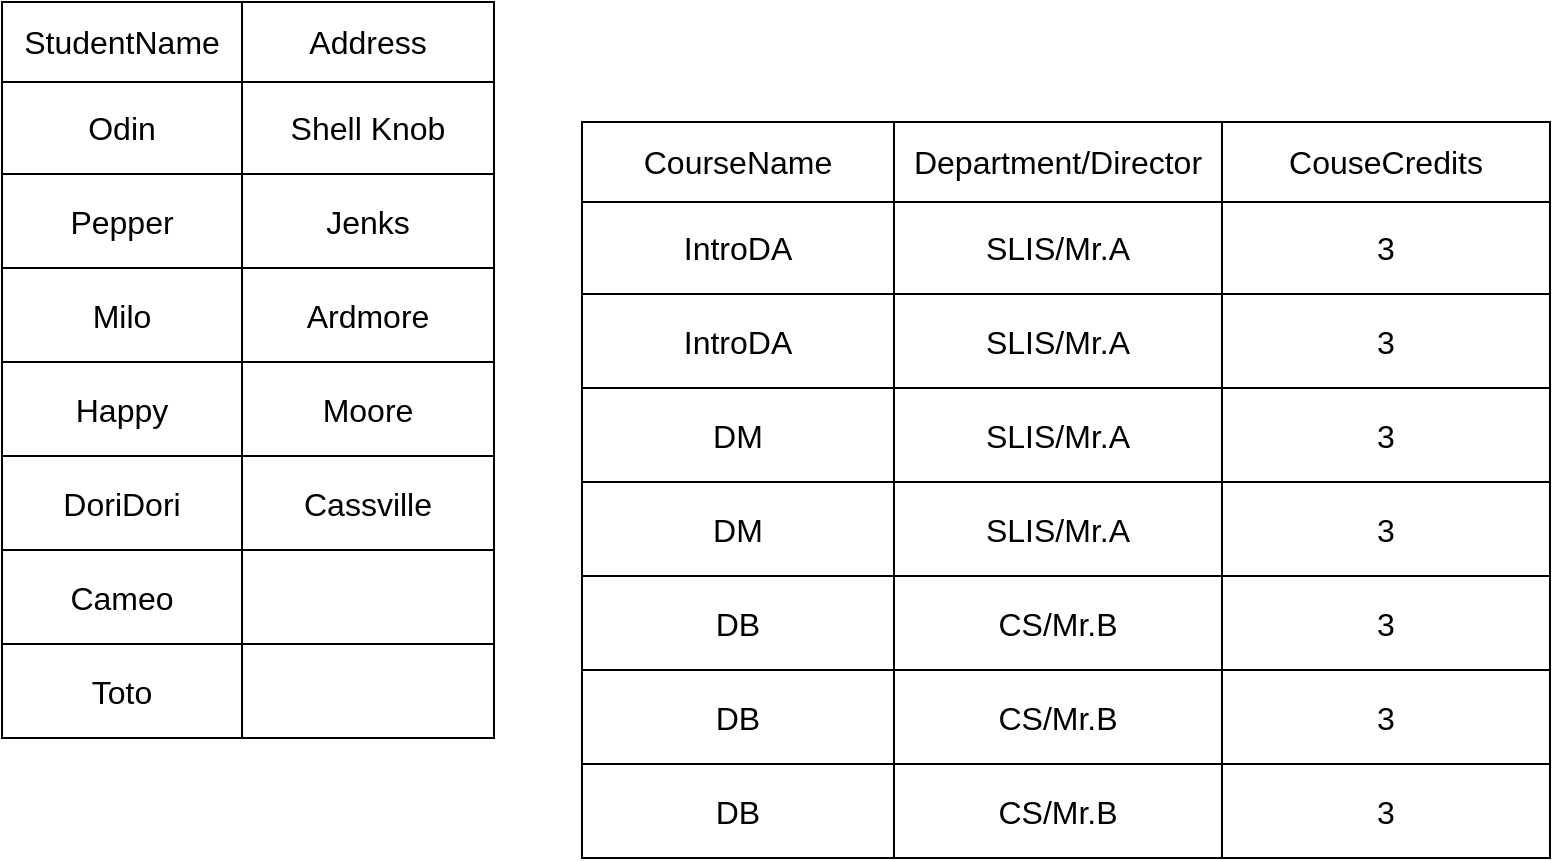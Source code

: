 <mxfile version="24.4.6" type="github">
  <diagram name="Page-1" id="a8SS4gL5IvldsTGaEslM">
    <mxGraphModel dx="2080" dy="790" grid="1" gridSize="10" guides="1" tooltips="1" connect="1" arrows="1" fold="1" page="1" pageScale="1" pageWidth="850" pageHeight="1100" math="0" shadow="0">
      <root>
        <mxCell id="0" />
        <mxCell id="1" parent="0" />
        <mxCell id="oLIfNnZXEmRKZviw7tP8-33" value="" style="childLayout=tableLayout;recursiveResize=0;shadow=0;fillColor=none;pointerEvents=1;strokeColor=inherit;align=center;verticalAlign=middle;fontFamily=Helvetica;fontSize=16;fontColor=default;" vertex="1" parent="1">
          <mxGeometry x="-240" y="40" width="246" height="368" as="geometry" />
        </mxCell>
        <mxCell id="oLIfNnZXEmRKZviw7tP8-34" value="" style="shape=tableRow;horizontal=0;startSize=0;swimlaneHead=0;swimlaneBody=0;top=0;left=0;bottom=0;right=0;dropTarget=0;collapsible=0;recursiveResize=0;expand=0;fontStyle=0;fillColor=none;strokeColor=inherit;pointerEvents=1;align=center;verticalAlign=middle;fontFamily=Helvetica;fontSize=16;fontColor=default;" vertex="1" parent="oLIfNnZXEmRKZviw7tP8-33">
          <mxGeometry width="246" height="40" as="geometry" />
        </mxCell>
        <mxCell id="oLIfNnZXEmRKZviw7tP8-35" value="&lt;font style=&quot;font-size: 16px;&quot;&gt;StudentName&lt;/font&gt;" style="connectable=0;recursiveResize=0;strokeColor=inherit;fillColor=none;align=center;whiteSpace=wrap;html=1;pointerEvents=1;verticalAlign=middle;fontFamily=Helvetica;fontSize=16;fontColor=default;" vertex="1" parent="oLIfNnZXEmRKZviw7tP8-34">
          <mxGeometry width="120" height="40" as="geometry">
            <mxRectangle width="120" height="40" as="alternateBounds" />
          </mxGeometry>
        </mxCell>
        <mxCell id="oLIfNnZXEmRKZviw7tP8-36" value="Address" style="connectable=0;recursiveResize=0;strokeColor=inherit;fillColor=none;align=center;whiteSpace=wrap;html=1;pointerEvents=1;verticalAlign=middle;fontFamily=Helvetica;fontSize=16;fontColor=default;" vertex="1" parent="oLIfNnZXEmRKZviw7tP8-34">
          <mxGeometry x="120" width="126" height="40" as="geometry">
            <mxRectangle width="126" height="40" as="alternateBounds" />
          </mxGeometry>
        </mxCell>
        <mxCell id="oLIfNnZXEmRKZviw7tP8-38" style="shape=tableRow;horizontal=0;startSize=0;swimlaneHead=0;swimlaneBody=0;top=0;left=0;bottom=0;right=0;dropTarget=0;collapsible=0;recursiveResize=0;expand=0;fontStyle=0;fillColor=none;strokeColor=inherit;pointerEvents=1;align=center;verticalAlign=middle;fontFamily=Helvetica;fontSize=16;fontColor=default;" vertex="1" parent="oLIfNnZXEmRKZviw7tP8-33">
          <mxGeometry y="40" width="246" height="46" as="geometry" />
        </mxCell>
        <mxCell id="oLIfNnZXEmRKZviw7tP8-39" value="Odin" style="connectable=0;recursiveResize=0;strokeColor=inherit;fillColor=none;align=center;whiteSpace=wrap;html=1;pointerEvents=1;verticalAlign=middle;fontFamily=Helvetica;fontSize=16;fontColor=default;" vertex="1" parent="oLIfNnZXEmRKZviw7tP8-38">
          <mxGeometry width="120" height="46" as="geometry">
            <mxRectangle width="120" height="46" as="alternateBounds" />
          </mxGeometry>
        </mxCell>
        <mxCell id="oLIfNnZXEmRKZviw7tP8-40" value="Shell Knob" style="connectable=0;recursiveResize=0;strokeColor=inherit;fillColor=none;align=center;whiteSpace=wrap;html=1;pointerEvents=1;verticalAlign=middle;fontFamily=Helvetica;fontSize=16;fontColor=default;" vertex="1" parent="oLIfNnZXEmRKZviw7tP8-38">
          <mxGeometry x="120" width="126" height="46" as="geometry">
            <mxRectangle width="126" height="46" as="alternateBounds" />
          </mxGeometry>
        </mxCell>
        <mxCell id="oLIfNnZXEmRKZviw7tP8-60" style="shape=tableRow;horizontal=0;startSize=0;swimlaneHead=0;swimlaneBody=0;top=0;left=0;bottom=0;right=0;dropTarget=0;collapsible=0;recursiveResize=0;expand=0;fontStyle=0;fillColor=none;strokeColor=inherit;pointerEvents=1;align=center;verticalAlign=middle;fontFamily=Helvetica;fontSize=16;fontColor=default;" vertex="1" parent="oLIfNnZXEmRKZviw7tP8-33">
          <mxGeometry y="86" width="246" height="47" as="geometry" />
        </mxCell>
        <mxCell id="oLIfNnZXEmRKZviw7tP8-61" value="Pepper" style="connectable=0;recursiveResize=0;strokeColor=inherit;fillColor=none;align=center;whiteSpace=wrap;html=1;pointerEvents=1;verticalAlign=middle;fontFamily=Helvetica;fontSize=16;fontColor=default;" vertex="1" parent="oLIfNnZXEmRKZviw7tP8-60">
          <mxGeometry width="120" height="47" as="geometry">
            <mxRectangle width="120" height="47" as="alternateBounds" />
          </mxGeometry>
        </mxCell>
        <mxCell id="oLIfNnZXEmRKZviw7tP8-62" value="Jenks" style="connectable=0;recursiveResize=0;strokeColor=inherit;fillColor=none;align=center;whiteSpace=wrap;html=1;pointerEvents=1;verticalAlign=middle;fontFamily=Helvetica;fontSize=16;fontColor=default;" vertex="1" parent="oLIfNnZXEmRKZviw7tP8-60">
          <mxGeometry x="120" width="126" height="47" as="geometry">
            <mxRectangle width="126" height="47" as="alternateBounds" />
          </mxGeometry>
        </mxCell>
        <mxCell id="oLIfNnZXEmRKZviw7tP8-63" style="shape=tableRow;horizontal=0;startSize=0;swimlaneHead=0;swimlaneBody=0;top=0;left=0;bottom=0;right=0;dropTarget=0;collapsible=0;recursiveResize=0;expand=0;fontStyle=0;fillColor=none;strokeColor=inherit;pointerEvents=1;align=center;verticalAlign=middle;fontFamily=Helvetica;fontSize=16;fontColor=default;" vertex="1" parent="oLIfNnZXEmRKZviw7tP8-33">
          <mxGeometry y="133" width="246" height="47" as="geometry" />
        </mxCell>
        <mxCell id="oLIfNnZXEmRKZviw7tP8-64" value="Milo" style="connectable=0;recursiveResize=0;strokeColor=inherit;fillColor=none;align=center;whiteSpace=wrap;html=1;pointerEvents=1;verticalAlign=middle;fontFamily=Helvetica;fontSize=16;fontColor=default;" vertex="1" parent="oLIfNnZXEmRKZviw7tP8-63">
          <mxGeometry width="120" height="47" as="geometry">
            <mxRectangle width="120" height="47" as="alternateBounds" />
          </mxGeometry>
        </mxCell>
        <mxCell id="oLIfNnZXEmRKZviw7tP8-65" value="Ardmore" style="connectable=0;recursiveResize=0;strokeColor=inherit;fillColor=none;align=center;whiteSpace=wrap;html=1;pointerEvents=1;verticalAlign=middle;fontFamily=Helvetica;fontSize=16;fontColor=default;" vertex="1" parent="oLIfNnZXEmRKZviw7tP8-63">
          <mxGeometry x="120" width="126" height="47" as="geometry">
            <mxRectangle width="126" height="47" as="alternateBounds" />
          </mxGeometry>
        </mxCell>
        <mxCell id="oLIfNnZXEmRKZviw7tP8-42" style="shape=tableRow;horizontal=0;startSize=0;swimlaneHead=0;swimlaneBody=0;top=0;left=0;bottom=0;right=0;dropTarget=0;collapsible=0;recursiveResize=0;expand=0;fontStyle=0;fillColor=none;strokeColor=inherit;pointerEvents=1;align=center;verticalAlign=middle;fontFamily=Helvetica;fontSize=16;fontColor=default;" vertex="1" parent="oLIfNnZXEmRKZviw7tP8-33">
          <mxGeometry y="180" width="246" height="47" as="geometry" />
        </mxCell>
        <mxCell id="oLIfNnZXEmRKZviw7tP8-43" value="Happy" style="connectable=0;recursiveResize=0;strokeColor=inherit;fillColor=none;align=center;whiteSpace=wrap;html=1;pointerEvents=1;verticalAlign=middle;fontFamily=Helvetica;fontSize=16;fontColor=default;" vertex="1" parent="oLIfNnZXEmRKZviw7tP8-42">
          <mxGeometry width="120" height="47" as="geometry">
            <mxRectangle width="120" height="47" as="alternateBounds" />
          </mxGeometry>
        </mxCell>
        <mxCell id="oLIfNnZXEmRKZviw7tP8-44" value="Moore" style="connectable=0;recursiveResize=0;strokeColor=inherit;fillColor=none;align=center;whiteSpace=wrap;html=1;pointerEvents=1;verticalAlign=middle;fontFamily=Helvetica;fontSize=16;fontColor=default;" vertex="1" parent="oLIfNnZXEmRKZviw7tP8-42">
          <mxGeometry x="120" width="126" height="47" as="geometry">
            <mxRectangle width="126" height="47" as="alternateBounds" />
          </mxGeometry>
        </mxCell>
        <mxCell id="oLIfNnZXEmRKZviw7tP8-69" style="shape=tableRow;horizontal=0;startSize=0;swimlaneHead=0;swimlaneBody=0;top=0;left=0;bottom=0;right=0;dropTarget=0;collapsible=0;recursiveResize=0;expand=0;fontStyle=0;fillColor=none;strokeColor=inherit;pointerEvents=1;align=center;verticalAlign=middle;fontFamily=Helvetica;fontSize=16;fontColor=default;" vertex="1" parent="oLIfNnZXEmRKZviw7tP8-33">
          <mxGeometry y="227" width="246" height="47" as="geometry" />
        </mxCell>
        <mxCell id="oLIfNnZXEmRKZviw7tP8-70" value="DoriDori" style="connectable=0;recursiveResize=0;strokeColor=inherit;fillColor=none;align=center;whiteSpace=wrap;html=1;pointerEvents=1;verticalAlign=middle;fontFamily=Helvetica;fontSize=16;fontColor=default;" vertex="1" parent="oLIfNnZXEmRKZviw7tP8-69">
          <mxGeometry width="120" height="47" as="geometry">
            <mxRectangle width="120" height="47" as="alternateBounds" />
          </mxGeometry>
        </mxCell>
        <mxCell id="oLIfNnZXEmRKZviw7tP8-71" value="Cassville" style="connectable=0;recursiveResize=0;strokeColor=inherit;fillColor=none;align=center;whiteSpace=wrap;html=1;pointerEvents=1;verticalAlign=middle;fontFamily=Helvetica;fontSize=16;fontColor=default;" vertex="1" parent="oLIfNnZXEmRKZviw7tP8-69">
          <mxGeometry x="120" width="126" height="47" as="geometry">
            <mxRectangle width="126" height="47" as="alternateBounds" />
          </mxGeometry>
        </mxCell>
        <mxCell id="oLIfNnZXEmRKZviw7tP8-66" style="shape=tableRow;horizontal=0;startSize=0;swimlaneHead=0;swimlaneBody=0;top=0;left=0;bottom=0;right=0;dropTarget=0;collapsible=0;recursiveResize=0;expand=0;fontStyle=0;fillColor=none;strokeColor=inherit;pointerEvents=1;align=center;verticalAlign=middle;fontFamily=Helvetica;fontSize=16;fontColor=default;" vertex="1" parent="oLIfNnZXEmRKZviw7tP8-33">
          <mxGeometry y="274" width="246" height="47" as="geometry" />
        </mxCell>
        <mxCell id="oLIfNnZXEmRKZviw7tP8-67" value="Cameo" style="connectable=0;recursiveResize=0;strokeColor=inherit;fillColor=none;align=center;whiteSpace=wrap;html=1;pointerEvents=1;verticalAlign=middle;fontFamily=Helvetica;fontSize=16;fontColor=default;" vertex="1" parent="oLIfNnZXEmRKZviw7tP8-66">
          <mxGeometry width="120" height="47" as="geometry">
            <mxRectangle width="120" height="47" as="alternateBounds" />
          </mxGeometry>
        </mxCell>
        <mxCell id="oLIfNnZXEmRKZviw7tP8-68" style="connectable=0;recursiveResize=0;strokeColor=inherit;fillColor=none;align=center;whiteSpace=wrap;html=1;pointerEvents=1;verticalAlign=middle;fontFamily=Helvetica;fontSize=16;fontColor=default;" vertex="1" parent="oLIfNnZXEmRKZviw7tP8-66">
          <mxGeometry x="120" width="126" height="47" as="geometry">
            <mxRectangle width="126" height="47" as="alternateBounds" />
          </mxGeometry>
        </mxCell>
        <mxCell id="oLIfNnZXEmRKZviw7tP8-57" style="shape=tableRow;horizontal=0;startSize=0;swimlaneHead=0;swimlaneBody=0;top=0;left=0;bottom=0;right=0;dropTarget=0;collapsible=0;recursiveResize=0;expand=0;fontStyle=0;fillColor=none;strokeColor=inherit;pointerEvents=1;align=center;verticalAlign=middle;fontFamily=Helvetica;fontSize=16;fontColor=default;" vertex="1" parent="oLIfNnZXEmRKZviw7tP8-33">
          <mxGeometry y="321" width="246" height="47" as="geometry" />
        </mxCell>
        <mxCell id="oLIfNnZXEmRKZviw7tP8-58" value="Toto" style="connectable=0;recursiveResize=0;strokeColor=inherit;fillColor=none;align=center;whiteSpace=wrap;html=1;pointerEvents=1;verticalAlign=middle;fontFamily=Helvetica;fontSize=16;fontColor=default;" vertex="1" parent="oLIfNnZXEmRKZviw7tP8-57">
          <mxGeometry width="120" height="47" as="geometry">
            <mxRectangle width="120" height="47" as="alternateBounds" />
          </mxGeometry>
        </mxCell>
        <mxCell id="oLIfNnZXEmRKZviw7tP8-59" style="connectable=0;recursiveResize=0;strokeColor=inherit;fillColor=none;align=center;whiteSpace=wrap;html=1;pointerEvents=1;verticalAlign=middle;fontFamily=Helvetica;fontSize=16;fontColor=default;" vertex="1" parent="oLIfNnZXEmRKZviw7tP8-57">
          <mxGeometry x="120" width="126" height="47" as="geometry">
            <mxRectangle width="126" height="47" as="alternateBounds" />
          </mxGeometry>
        </mxCell>
        <mxCell id="oLIfNnZXEmRKZviw7tP8-72" value="" style="childLayout=tableLayout;recursiveResize=0;shadow=0;fillColor=none;pointerEvents=1;strokeColor=inherit;align=center;verticalAlign=middle;fontFamily=Helvetica;fontSize=16;fontColor=default;" vertex="1" parent="1">
          <mxGeometry x="50" y="100" width="484" height="368" as="geometry" />
        </mxCell>
        <mxCell id="oLIfNnZXEmRKZviw7tP8-73" value="" style="shape=tableRow;horizontal=0;startSize=0;swimlaneHead=0;swimlaneBody=0;top=0;left=0;bottom=0;right=0;dropTarget=0;collapsible=0;recursiveResize=0;expand=0;fontStyle=0;fillColor=none;strokeColor=inherit;pointerEvents=1;align=center;verticalAlign=middle;fontFamily=Helvetica;fontSize=16;fontColor=default;" vertex="1" parent="oLIfNnZXEmRKZviw7tP8-72">
          <mxGeometry width="484" height="40" as="geometry" />
        </mxCell>
        <mxCell id="oLIfNnZXEmRKZviw7tP8-74" value="&lt;font style=&quot;font-size: 16px;&quot;&gt;CourseName&lt;/font&gt;" style="connectable=0;recursiveResize=0;strokeColor=inherit;fillColor=none;align=center;whiteSpace=wrap;html=1;pointerEvents=1;verticalAlign=middle;fontFamily=Helvetica;fontSize=16;fontColor=default;" vertex="1" parent="oLIfNnZXEmRKZviw7tP8-73">
          <mxGeometry width="156" height="40" as="geometry">
            <mxRectangle width="156" height="40" as="alternateBounds" />
          </mxGeometry>
        </mxCell>
        <mxCell id="oLIfNnZXEmRKZviw7tP8-75" value="Department/Director" style="connectable=0;recursiveResize=0;strokeColor=inherit;fillColor=none;align=center;whiteSpace=wrap;html=1;pointerEvents=1;verticalAlign=middle;fontFamily=Helvetica;fontSize=16;fontColor=default;" vertex="1" parent="oLIfNnZXEmRKZviw7tP8-73">
          <mxGeometry x="156" width="164" height="40" as="geometry">
            <mxRectangle width="164" height="40" as="alternateBounds" />
          </mxGeometry>
        </mxCell>
        <mxCell id="oLIfNnZXEmRKZviw7tP8-97" value="CouseCredits" style="connectable=0;recursiveResize=0;strokeColor=inherit;fillColor=none;align=center;whiteSpace=wrap;html=1;pointerEvents=1;verticalAlign=middle;fontFamily=Helvetica;fontSize=16;fontColor=default;" vertex="1" parent="oLIfNnZXEmRKZviw7tP8-73">
          <mxGeometry x="320" width="164" height="40" as="geometry">
            <mxRectangle width="164" height="40" as="alternateBounds" />
          </mxGeometry>
        </mxCell>
        <mxCell id="oLIfNnZXEmRKZviw7tP8-76" style="shape=tableRow;horizontal=0;startSize=0;swimlaneHead=0;swimlaneBody=0;top=0;left=0;bottom=0;right=0;dropTarget=0;collapsible=0;recursiveResize=0;expand=0;fontStyle=0;fillColor=none;strokeColor=inherit;pointerEvents=1;align=center;verticalAlign=middle;fontFamily=Helvetica;fontSize=16;fontColor=default;" vertex="1" parent="oLIfNnZXEmRKZviw7tP8-72">
          <mxGeometry y="40" width="484" height="46" as="geometry" />
        </mxCell>
        <mxCell id="oLIfNnZXEmRKZviw7tP8-77" value="IntroDA" style="connectable=0;recursiveResize=0;strokeColor=inherit;fillColor=none;align=center;whiteSpace=wrap;html=1;pointerEvents=1;verticalAlign=middle;fontFamily=Helvetica;fontSize=16;fontColor=default;" vertex="1" parent="oLIfNnZXEmRKZviw7tP8-76">
          <mxGeometry width="156" height="46" as="geometry">
            <mxRectangle width="156" height="46" as="alternateBounds" />
          </mxGeometry>
        </mxCell>
        <mxCell id="oLIfNnZXEmRKZviw7tP8-78" value="SLIS/Mr.A" style="connectable=0;recursiveResize=0;strokeColor=inherit;fillColor=none;align=center;whiteSpace=wrap;html=1;pointerEvents=1;verticalAlign=middle;fontFamily=Helvetica;fontSize=16;fontColor=default;" vertex="1" parent="oLIfNnZXEmRKZviw7tP8-76">
          <mxGeometry x="156" width="164" height="46" as="geometry">
            <mxRectangle width="164" height="46" as="alternateBounds" />
          </mxGeometry>
        </mxCell>
        <mxCell id="oLIfNnZXEmRKZviw7tP8-98" value="3" style="connectable=0;recursiveResize=0;strokeColor=inherit;fillColor=none;align=center;whiteSpace=wrap;html=1;pointerEvents=1;verticalAlign=middle;fontFamily=Helvetica;fontSize=16;fontColor=default;" vertex="1" parent="oLIfNnZXEmRKZviw7tP8-76">
          <mxGeometry x="320" width="164" height="46" as="geometry">
            <mxRectangle width="164" height="46" as="alternateBounds" />
          </mxGeometry>
        </mxCell>
        <mxCell id="oLIfNnZXEmRKZviw7tP8-79" style="shape=tableRow;horizontal=0;startSize=0;swimlaneHead=0;swimlaneBody=0;top=0;left=0;bottom=0;right=0;dropTarget=0;collapsible=0;recursiveResize=0;expand=0;fontStyle=0;fillColor=none;strokeColor=inherit;pointerEvents=1;align=center;verticalAlign=middle;fontFamily=Helvetica;fontSize=16;fontColor=default;" vertex="1" parent="oLIfNnZXEmRKZviw7tP8-72">
          <mxGeometry y="86" width="484" height="47" as="geometry" />
        </mxCell>
        <mxCell id="oLIfNnZXEmRKZviw7tP8-80" value="IntroDA" style="connectable=0;recursiveResize=0;strokeColor=inherit;fillColor=none;align=center;whiteSpace=wrap;html=1;pointerEvents=1;verticalAlign=middle;fontFamily=Helvetica;fontSize=16;fontColor=default;" vertex="1" parent="oLIfNnZXEmRKZviw7tP8-79">
          <mxGeometry width="156" height="47" as="geometry">
            <mxRectangle width="156" height="47" as="alternateBounds" />
          </mxGeometry>
        </mxCell>
        <mxCell id="oLIfNnZXEmRKZviw7tP8-81" value="SLIS/Mr.A" style="connectable=0;recursiveResize=0;strokeColor=inherit;fillColor=none;align=center;whiteSpace=wrap;html=1;pointerEvents=1;verticalAlign=middle;fontFamily=Helvetica;fontSize=16;fontColor=default;" vertex="1" parent="oLIfNnZXEmRKZviw7tP8-79">
          <mxGeometry x="156" width="164" height="47" as="geometry">
            <mxRectangle width="164" height="47" as="alternateBounds" />
          </mxGeometry>
        </mxCell>
        <mxCell id="oLIfNnZXEmRKZviw7tP8-99" value="3" style="connectable=0;recursiveResize=0;strokeColor=inherit;fillColor=none;align=center;whiteSpace=wrap;html=1;pointerEvents=1;verticalAlign=middle;fontFamily=Helvetica;fontSize=16;fontColor=default;" vertex="1" parent="oLIfNnZXEmRKZviw7tP8-79">
          <mxGeometry x="320" width="164" height="47" as="geometry">
            <mxRectangle width="164" height="47" as="alternateBounds" />
          </mxGeometry>
        </mxCell>
        <mxCell id="oLIfNnZXEmRKZviw7tP8-82" style="shape=tableRow;horizontal=0;startSize=0;swimlaneHead=0;swimlaneBody=0;top=0;left=0;bottom=0;right=0;dropTarget=0;collapsible=0;recursiveResize=0;expand=0;fontStyle=0;fillColor=none;strokeColor=inherit;pointerEvents=1;align=center;verticalAlign=middle;fontFamily=Helvetica;fontSize=16;fontColor=default;" vertex="1" parent="oLIfNnZXEmRKZviw7tP8-72">
          <mxGeometry y="133" width="484" height="47" as="geometry" />
        </mxCell>
        <mxCell id="oLIfNnZXEmRKZviw7tP8-83" value="DM" style="connectable=0;recursiveResize=0;strokeColor=inherit;fillColor=none;align=center;whiteSpace=wrap;html=1;pointerEvents=1;verticalAlign=middle;fontFamily=Helvetica;fontSize=16;fontColor=default;" vertex="1" parent="oLIfNnZXEmRKZviw7tP8-82">
          <mxGeometry width="156" height="47" as="geometry">
            <mxRectangle width="156" height="47" as="alternateBounds" />
          </mxGeometry>
        </mxCell>
        <mxCell id="oLIfNnZXEmRKZviw7tP8-84" value="SLIS/Mr.A" style="connectable=0;recursiveResize=0;strokeColor=inherit;fillColor=none;align=center;whiteSpace=wrap;html=1;pointerEvents=1;verticalAlign=middle;fontFamily=Helvetica;fontSize=16;fontColor=default;" vertex="1" parent="oLIfNnZXEmRKZviw7tP8-82">
          <mxGeometry x="156" width="164" height="47" as="geometry">
            <mxRectangle width="164" height="47" as="alternateBounds" />
          </mxGeometry>
        </mxCell>
        <mxCell id="oLIfNnZXEmRKZviw7tP8-100" value="3" style="connectable=0;recursiveResize=0;strokeColor=inherit;fillColor=none;align=center;whiteSpace=wrap;html=1;pointerEvents=1;verticalAlign=middle;fontFamily=Helvetica;fontSize=16;fontColor=default;" vertex="1" parent="oLIfNnZXEmRKZviw7tP8-82">
          <mxGeometry x="320" width="164" height="47" as="geometry">
            <mxRectangle width="164" height="47" as="alternateBounds" />
          </mxGeometry>
        </mxCell>
        <mxCell id="oLIfNnZXEmRKZviw7tP8-85" style="shape=tableRow;horizontal=0;startSize=0;swimlaneHead=0;swimlaneBody=0;top=0;left=0;bottom=0;right=0;dropTarget=0;collapsible=0;recursiveResize=0;expand=0;fontStyle=0;fillColor=none;strokeColor=inherit;pointerEvents=1;align=center;verticalAlign=middle;fontFamily=Helvetica;fontSize=16;fontColor=default;" vertex="1" parent="oLIfNnZXEmRKZviw7tP8-72">
          <mxGeometry y="180" width="484" height="47" as="geometry" />
        </mxCell>
        <mxCell id="oLIfNnZXEmRKZviw7tP8-86" value="DM" style="connectable=0;recursiveResize=0;strokeColor=inherit;fillColor=none;align=center;whiteSpace=wrap;html=1;pointerEvents=1;verticalAlign=middle;fontFamily=Helvetica;fontSize=16;fontColor=default;" vertex="1" parent="oLIfNnZXEmRKZviw7tP8-85">
          <mxGeometry width="156" height="47" as="geometry">
            <mxRectangle width="156" height="47" as="alternateBounds" />
          </mxGeometry>
        </mxCell>
        <mxCell id="oLIfNnZXEmRKZviw7tP8-87" value="SLIS/Mr.A" style="connectable=0;recursiveResize=0;strokeColor=inherit;fillColor=none;align=center;whiteSpace=wrap;html=1;pointerEvents=1;verticalAlign=middle;fontFamily=Helvetica;fontSize=16;fontColor=default;" vertex="1" parent="oLIfNnZXEmRKZviw7tP8-85">
          <mxGeometry x="156" width="164" height="47" as="geometry">
            <mxRectangle width="164" height="47" as="alternateBounds" />
          </mxGeometry>
        </mxCell>
        <mxCell id="oLIfNnZXEmRKZviw7tP8-101" value="3" style="connectable=0;recursiveResize=0;strokeColor=inherit;fillColor=none;align=center;whiteSpace=wrap;html=1;pointerEvents=1;verticalAlign=middle;fontFamily=Helvetica;fontSize=16;fontColor=default;" vertex="1" parent="oLIfNnZXEmRKZviw7tP8-85">
          <mxGeometry x="320" width="164" height="47" as="geometry">
            <mxRectangle width="164" height="47" as="alternateBounds" />
          </mxGeometry>
        </mxCell>
        <mxCell id="oLIfNnZXEmRKZviw7tP8-88" style="shape=tableRow;horizontal=0;startSize=0;swimlaneHead=0;swimlaneBody=0;top=0;left=0;bottom=0;right=0;dropTarget=0;collapsible=0;recursiveResize=0;expand=0;fontStyle=0;fillColor=none;strokeColor=inherit;pointerEvents=1;align=center;verticalAlign=middle;fontFamily=Helvetica;fontSize=16;fontColor=default;" vertex="1" parent="oLIfNnZXEmRKZviw7tP8-72">
          <mxGeometry y="227" width="484" height="47" as="geometry" />
        </mxCell>
        <mxCell id="oLIfNnZXEmRKZviw7tP8-89" value="DB" style="connectable=0;recursiveResize=0;strokeColor=inherit;fillColor=none;align=center;whiteSpace=wrap;html=1;pointerEvents=1;verticalAlign=middle;fontFamily=Helvetica;fontSize=16;fontColor=default;" vertex="1" parent="oLIfNnZXEmRKZviw7tP8-88">
          <mxGeometry width="156" height="47" as="geometry">
            <mxRectangle width="156" height="47" as="alternateBounds" />
          </mxGeometry>
        </mxCell>
        <mxCell id="oLIfNnZXEmRKZviw7tP8-90" value="CS/Mr.B" style="connectable=0;recursiveResize=0;strokeColor=inherit;fillColor=none;align=center;whiteSpace=wrap;html=1;pointerEvents=1;verticalAlign=middle;fontFamily=Helvetica;fontSize=16;fontColor=default;" vertex="1" parent="oLIfNnZXEmRKZviw7tP8-88">
          <mxGeometry x="156" width="164" height="47" as="geometry">
            <mxRectangle width="164" height="47" as="alternateBounds" />
          </mxGeometry>
        </mxCell>
        <mxCell id="oLIfNnZXEmRKZviw7tP8-102" value="3" style="connectable=0;recursiveResize=0;strokeColor=inherit;fillColor=none;align=center;whiteSpace=wrap;html=1;pointerEvents=1;verticalAlign=middle;fontFamily=Helvetica;fontSize=16;fontColor=default;" vertex="1" parent="oLIfNnZXEmRKZviw7tP8-88">
          <mxGeometry x="320" width="164" height="47" as="geometry">
            <mxRectangle width="164" height="47" as="alternateBounds" />
          </mxGeometry>
        </mxCell>
        <mxCell id="oLIfNnZXEmRKZviw7tP8-91" style="shape=tableRow;horizontal=0;startSize=0;swimlaneHead=0;swimlaneBody=0;top=0;left=0;bottom=0;right=0;dropTarget=0;collapsible=0;recursiveResize=0;expand=0;fontStyle=0;fillColor=none;strokeColor=inherit;pointerEvents=1;align=center;verticalAlign=middle;fontFamily=Helvetica;fontSize=16;fontColor=default;" vertex="1" parent="oLIfNnZXEmRKZviw7tP8-72">
          <mxGeometry y="274" width="484" height="47" as="geometry" />
        </mxCell>
        <mxCell id="oLIfNnZXEmRKZviw7tP8-92" value="DB" style="connectable=0;recursiveResize=0;strokeColor=inherit;fillColor=none;align=center;whiteSpace=wrap;html=1;pointerEvents=1;verticalAlign=middle;fontFamily=Helvetica;fontSize=16;fontColor=default;" vertex="1" parent="oLIfNnZXEmRKZviw7tP8-91">
          <mxGeometry width="156" height="47" as="geometry">
            <mxRectangle width="156" height="47" as="alternateBounds" />
          </mxGeometry>
        </mxCell>
        <mxCell id="oLIfNnZXEmRKZviw7tP8-93" value="CS/Mr.B" style="connectable=0;recursiveResize=0;strokeColor=inherit;fillColor=none;align=center;whiteSpace=wrap;html=1;pointerEvents=1;verticalAlign=middle;fontFamily=Helvetica;fontSize=16;fontColor=default;" vertex="1" parent="oLIfNnZXEmRKZviw7tP8-91">
          <mxGeometry x="156" width="164" height="47" as="geometry">
            <mxRectangle width="164" height="47" as="alternateBounds" />
          </mxGeometry>
        </mxCell>
        <mxCell id="oLIfNnZXEmRKZviw7tP8-103" value="3" style="connectable=0;recursiveResize=0;strokeColor=inherit;fillColor=none;align=center;whiteSpace=wrap;html=1;pointerEvents=1;verticalAlign=middle;fontFamily=Helvetica;fontSize=16;fontColor=default;" vertex="1" parent="oLIfNnZXEmRKZviw7tP8-91">
          <mxGeometry x="320" width="164" height="47" as="geometry">
            <mxRectangle width="164" height="47" as="alternateBounds" />
          </mxGeometry>
        </mxCell>
        <mxCell id="oLIfNnZXEmRKZviw7tP8-94" style="shape=tableRow;horizontal=0;startSize=0;swimlaneHead=0;swimlaneBody=0;top=0;left=0;bottom=0;right=0;dropTarget=0;collapsible=0;recursiveResize=0;expand=0;fontStyle=0;fillColor=none;strokeColor=inherit;pointerEvents=1;align=center;verticalAlign=middle;fontFamily=Helvetica;fontSize=16;fontColor=default;" vertex="1" parent="oLIfNnZXEmRKZviw7tP8-72">
          <mxGeometry y="321" width="484" height="47" as="geometry" />
        </mxCell>
        <mxCell id="oLIfNnZXEmRKZviw7tP8-95" value="DB" style="connectable=0;recursiveResize=0;strokeColor=inherit;fillColor=none;align=center;whiteSpace=wrap;html=1;pointerEvents=1;verticalAlign=middle;fontFamily=Helvetica;fontSize=16;fontColor=default;" vertex="1" parent="oLIfNnZXEmRKZviw7tP8-94">
          <mxGeometry width="156" height="47" as="geometry">
            <mxRectangle width="156" height="47" as="alternateBounds" />
          </mxGeometry>
        </mxCell>
        <mxCell id="oLIfNnZXEmRKZviw7tP8-96" value="CS/Mr.B" style="connectable=0;recursiveResize=0;strokeColor=inherit;fillColor=none;align=center;whiteSpace=wrap;html=1;pointerEvents=1;verticalAlign=middle;fontFamily=Helvetica;fontSize=16;fontColor=default;" vertex="1" parent="oLIfNnZXEmRKZviw7tP8-94">
          <mxGeometry x="156" width="164" height="47" as="geometry">
            <mxRectangle width="164" height="47" as="alternateBounds" />
          </mxGeometry>
        </mxCell>
        <mxCell id="oLIfNnZXEmRKZviw7tP8-104" value="3" style="connectable=0;recursiveResize=0;strokeColor=inherit;fillColor=none;align=center;whiteSpace=wrap;html=1;pointerEvents=1;verticalAlign=middle;fontFamily=Helvetica;fontSize=16;fontColor=default;" vertex="1" parent="oLIfNnZXEmRKZviw7tP8-94">
          <mxGeometry x="320" width="164" height="47" as="geometry">
            <mxRectangle width="164" height="47" as="alternateBounds" />
          </mxGeometry>
        </mxCell>
      </root>
    </mxGraphModel>
  </diagram>
</mxfile>
